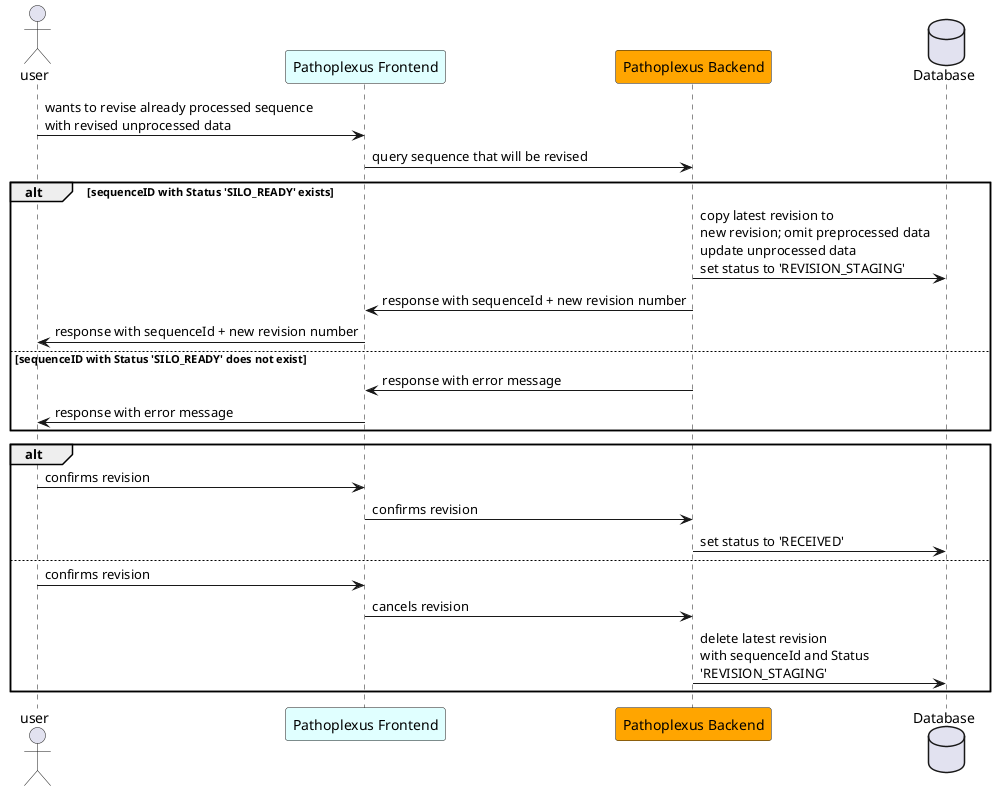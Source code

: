 @startuml
    actor user
    participant "Pathoplexus Frontend" as frontend #LightCyan
    participant "Pathoplexus Backend" as backend #Orange
    database "Database" as DB

    user -> frontend: wants to revise already processed sequence\nwith revised unprocessed data

        frontend -> backend: query sequence that will be revised

    alt sequenceID with Status 'SILO_READY' exists
        backend -> DB: copy latest revision to \nnew revision; omit preprocessed data\nupdate unprocessed data \nset status to 'REVISION_STAGING'
    backend -> frontend: response with sequenceId + new revision number
    frontend -> user: response with sequenceId + new revision number
    else sequenceID with Status 'SILO_READY' does not exist
        backend -> frontend: response with error message
        frontend -> user: response with error message
    end

    alt
        user -> frontend: confirms revision
        frontend -> backend: confirms revision
        backend -> DB: set status to 'RECEIVED'
    else
        user -> frontend: confirms revision
        frontend -> backend: cancels revision
        backend -> DB: delete latest revision \nwith sequenceId and Status \n'REVISION_STAGING'
    end
@enduml
